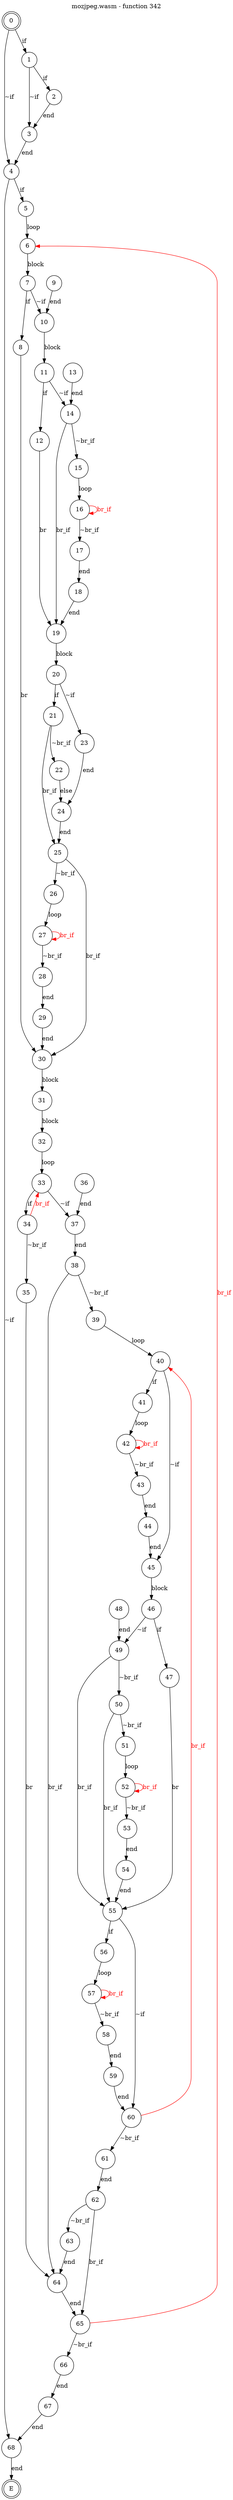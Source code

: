 digraph finite_state_machine {
    label = "mozjpeg.wasm - function 342"
    labelloc =  t
    labelfontsize = 16
    labelfontcolor = black
    labelfontname = "Helvetica"
    node [shape = doublecircle]; 0 E ;
    node [shape = circle];
    0 -> 1[label="if"];
    0 -> 4[label="~if"];
    1 -> 2[label="if"];
    1 -> 3[label="~if"];
    2 -> 3[label="end"];
    3 -> 4[label="end"];
    4 -> 5[label="if"];
    4 -> 68[label="~if"];
    5 -> 6[label="loop"];
    6 -> 7[label="block"];
    7 -> 8[label="if"];
    7 -> 10[label="~if"];
    8 -> 30[label="br"];
    9 -> 10[label="end"];
    10 -> 11[label="block"];
    11 -> 12[label="if"];
    11 -> 14[label="~if"];
    12 -> 19[label="br"];
    13 -> 14[label="end"];
    14 -> 15[label="~br_if"];
    14 -> 19[label="br_if"];
    15 -> 16[label="loop"];
    16 -> 17[label="~br_if"];
    16 -> 16[color="red" fontcolor="red" label="br_if"];
    17 -> 18[label="end"];
    18 -> 19[label="end"];
    19 -> 20[label="block"];
    20 -> 21[label="if"];
    20 -> 23[label="~if"];
    21 -> 22[label="~br_if"];
    21 -> 25[label="br_if"];
    22 -> 24[label="else"];
    23 -> 24[label="end"];
    24 -> 25[label="end"];
    25 -> 26[label="~br_if"];
    25 -> 30[label="br_if"];
    26 -> 27[label="loop"];
    27 -> 28[label="~br_if"];
    27 -> 27[color="red" fontcolor="red" label="br_if"];
    28 -> 29[label="end"];
    29 -> 30[label="end"];
    30 -> 31[label="block"];
    31 -> 32[label="block"];
    32 -> 33[label="loop"];
    33 -> 34[label="if"];
    33 -> 37[label="~if"];
    34 -> 35[label="~br_if"];
    34 -> 33[color="red" fontcolor="red" label="br_if"];
    35 -> 64[label="br"];
    36 -> 37[label="end"];
    37 -> 38[label="end"];
    38 -> 39[label="~br_if"];
    38 -> 64[label="br_if"];
    39 -> 40[label="loop"];
    40 -> 41[label="if"];
    40 -> 45[label="~if"];
    41 -> 42[label="loop"];
    42 -> 43[label="~br_if"];
    42 -> 42[color="red" fontcolor="red" label="br_if"];
    43 -> 44[label="end"];
    44 -> 45[label="end"];
    45 -> 46[label="block"];
    46 -> 47[label="if"];
    46 -> 49[label="~if"];
    47 -> 55[label="br"];
    48 -> 49[label="end"];
    49 -> 50[label="~br_if"];
    49 -> 55[label="br_if"];
    50 -> 51[label="~br_if"];
    50 -> 55[label="br_if"];
    51 -> 52[label="loop"];
    52 -> 53[label="~br_if"];
    52 -> 52[color="red" fontcolor="red" label="br_if"];
    53 -> 54[label="end"];
    54 -> 55[label="end"];
    55 -> 56[label="if"];
    55 -> 60[label="~if"];
    56 -> 57[label="loop"];
    57 -> 58[label="~br_if"];
    57 -> 57[color="red" fontcolor="red" label="br_if"];
    58 -> 59[label="end"];
    59 -> 60[label="end"];
    60 -> 61[label="~br_if"];
    60 -> 40[color="red" fontcolor="red" label="br_if"];
    61 -> 62[label="end"];
    62 -> 63[label="~br_if"];
    62 -> 65[label="br_if"];
    63 -> 64[label="end"];
    64 -> 65[label="end"];
    65 -> 66[label="~br_if"];
    65 -> 6[color="red" fontcolor="red" label="br_if"];
    66 -> 67[label="end"];
    67 -> 68[label="end"];
    68 -> E[label="end"];
}
